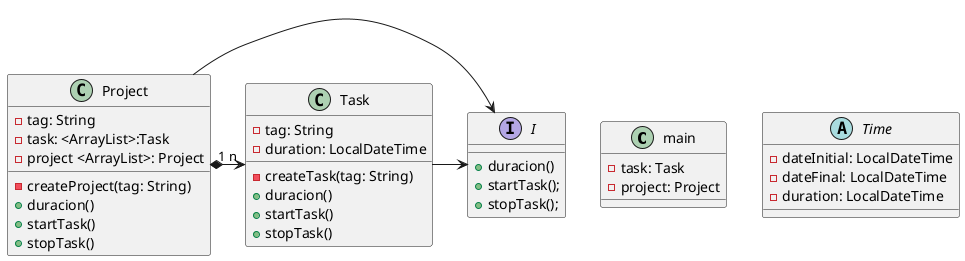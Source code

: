 @startuml
'https://plantuml.com/class-diagram
class main{
    -task: Task
    -project: Project
}

interface I{

   +duracion()
   +startTask();
   +stopTask();
}

class Project{

    - tag: String
    - task: <ArrayList>:Task
    -project <ArrayList>: Project
    -createProject(tag: String)
    +duracion()
    +startTask()
    +stopTask()


}

abstract Time {
   - dateInitial: LocalDateTime
   - dateFinal: LocalDateTime
   - duration: LocalDateTime

}
class Task {
   - tag: String
   - duration: LocalDateTime
    -createTask(tag: String)
    +duracion()
    +startTask()
    +stopTask()

}

Task->I
Project->I
Project"1" *-> "n"Task


@enduml